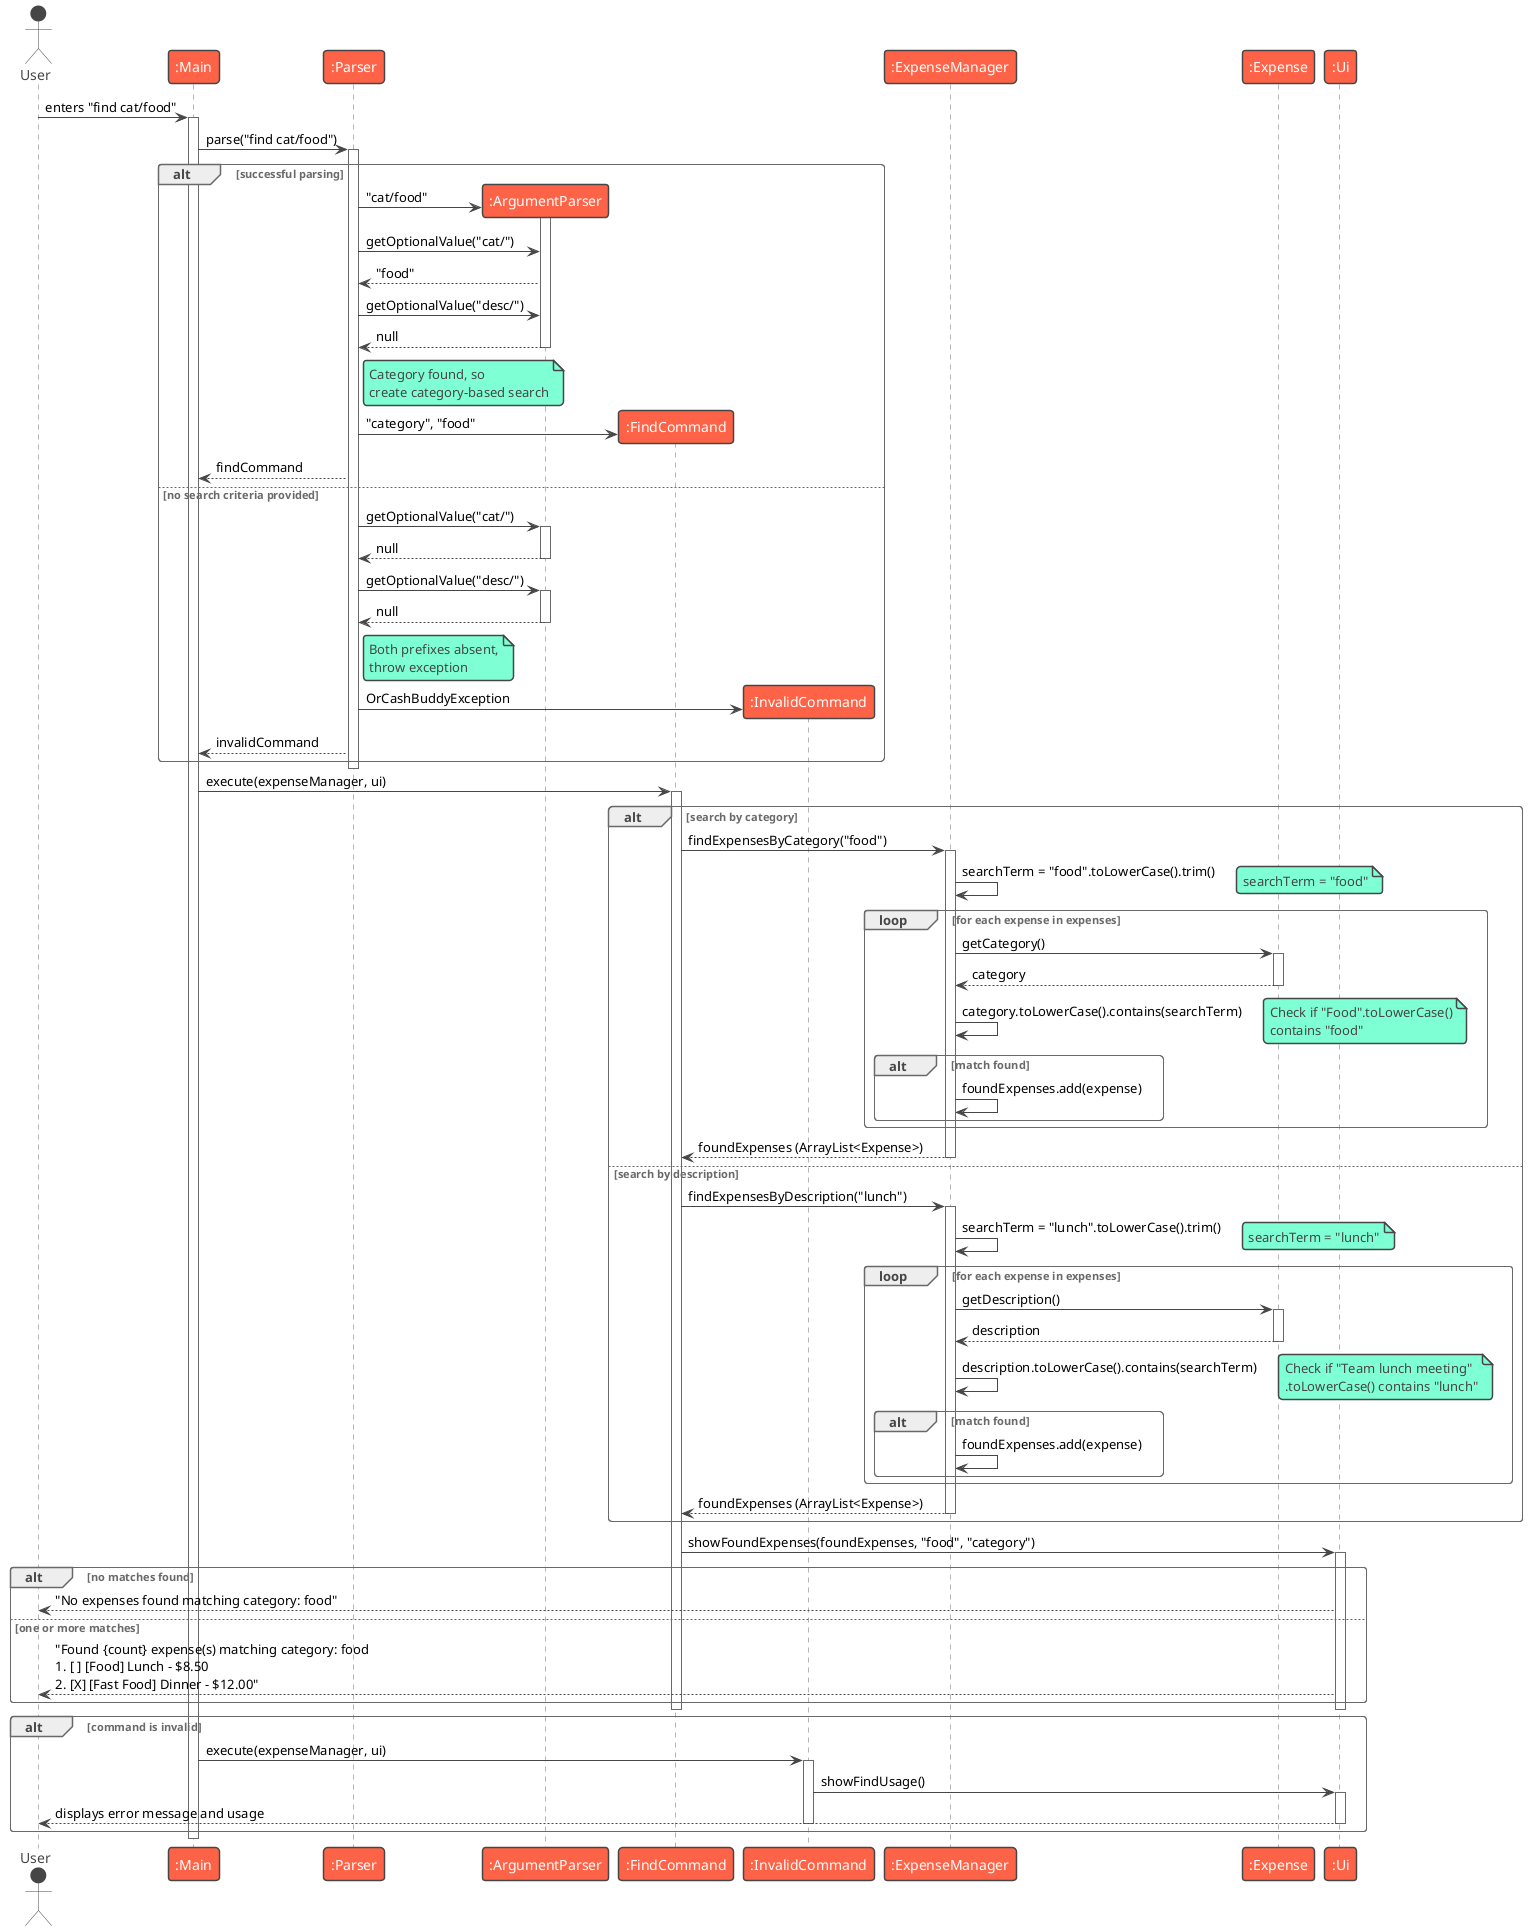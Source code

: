 @startuml
!theme vibrant
actor User
participant ":Main" as Main
participant ":Parser" as Parser
participant ":ArgumentParser" as ArgumentParser
participant ":FindCommand" as FindCommand
participant ":InvalidCommand" as InvalidCommand
participant ":ExpenseManager" as ExpenseManager
participant ":Expense" as Expense
participant ":Ui" as Ui

User -> Main : enters "find cat/food"
activate Main

Main -> Parser : parse("find cat/food")
activate Parser

alt successful parsing

    create ArgumentParser
    Parser -> ArgumentParser : "cat/food"
    activate ArgumentParser

    Parser -> ArgumentParser : getOptionalValue("cat/")
    ArgumentParser --> Parser : "food"

    Parser -> ArgumentParser : getOptionalValue("desc/")
    ArgumentParser --> Parser : null
    deactivate ArgumentParser

    note right of Parser: Category found, so\ncreate category-based search

    create FindCommand
    Parser -> FindCommand : "category", "food"
    Parser --> Main : findCommand

else no search criteria provided

    Parser -> ArgumentParser : getOptionalValue("cat/")
    activate ArgumentParser
    ArgumentParser --> Parser : null
    deactivate ArgumentParser

    Parser -> ArgumentParser : getOptionalValue("desc/")
    activate ArgumentParser
    ArgumentParser --> Parser : null
    deactivate ArgumentParser

    note right of Parser: Both prefixes absent,\nthrow exception

    create InvalidCommand
    Parser -> InvalidCommand : OrCashBuddyException
    Parser --> Main : invalidCommand

end

deactivate Parser

Main -> FindCommand : execute(expenseManager, ui)
activate FindCommand

alt search by category

    FindCommand -> ExpenseManager : findExpensesByCategory("food")
    activate ExpenseManager

    ExpenseManager -> ExpenseManager : searchTerm = "food".toLowerCase().trim()
    note right: searchTerm = "food"

    loop for each expense in expenses
        ExpenseManager -> Expense : getCategory()
        activate Expense
        Expense --> ExpenseManager : category
        deactivate Expense

        ExpenseManager -> ExpenseManager : category.toLowerCase().contains(searchTerm)
        note right: Check if "Food".toLowerCase()\ncontains "food"

        alt match found
            ExpenseManager -> ExpenseManager : foundExpenses.add(expense)
        end
    end

    ExpenseManager --> FindCommand : foundExpenses (ArrayList<Expense>)
    deactivate ExpenseManager

else search by description

    FindCommand -> ExpenseManager : findExpensesByDescription("lunch")
    activate ExpenseManager

    ExpenseManager -> ExpenseManager : searchTerm = "lunch".toLowerCase().trim()
    note right: searchTerm = "lunch"

    loop for each expense in expenses
        ExpenseManager -> Expense : getDescription()
        activate Expense
        Expense --> ExpenseManager : description
        deactivate Expense

        ExpenseManager -> ExpenseManager : description.toLowerCase().contains(searchTerm)
        note right: Check if "Team lunch meeting"\n.toLowerCase() contains "lunch"

        alt match found
            ExpenseManager -> ExpenseManager : foundExpenses.add(expense)
        end
    end

    ExpenseManager --> FindCommand : foundExpenses (ArrayList<Expense>)
    deactivate ExpenseManager

end

FindCommand -> Ui : showFoundExpenses(foundExpenses, "food", "category")
activate Ui

alt no matches found
    Ui --> User : "No expenses found matching category: food"
else one or more matches
    Ui --> User : "Found {count} expense(s) matching category: food\n1. [ ] [Food] Lunch - $8.50\n2. [X] [Fast Food] Dinner - $12.00"
end

deactivate Ui

deactivate FindCommand

alt command is invalid
    Main -> InvalidCommand : execute(expenseManager, ui)
    activate InvalidCommand
    InvalidCommand -> Ui : showFindUsage()
    activate Ui
    Ui --> User : displays error message and usage
    deactivate Ui
    deactivate InvalidCommand
end

deactivate Main
@enduml
